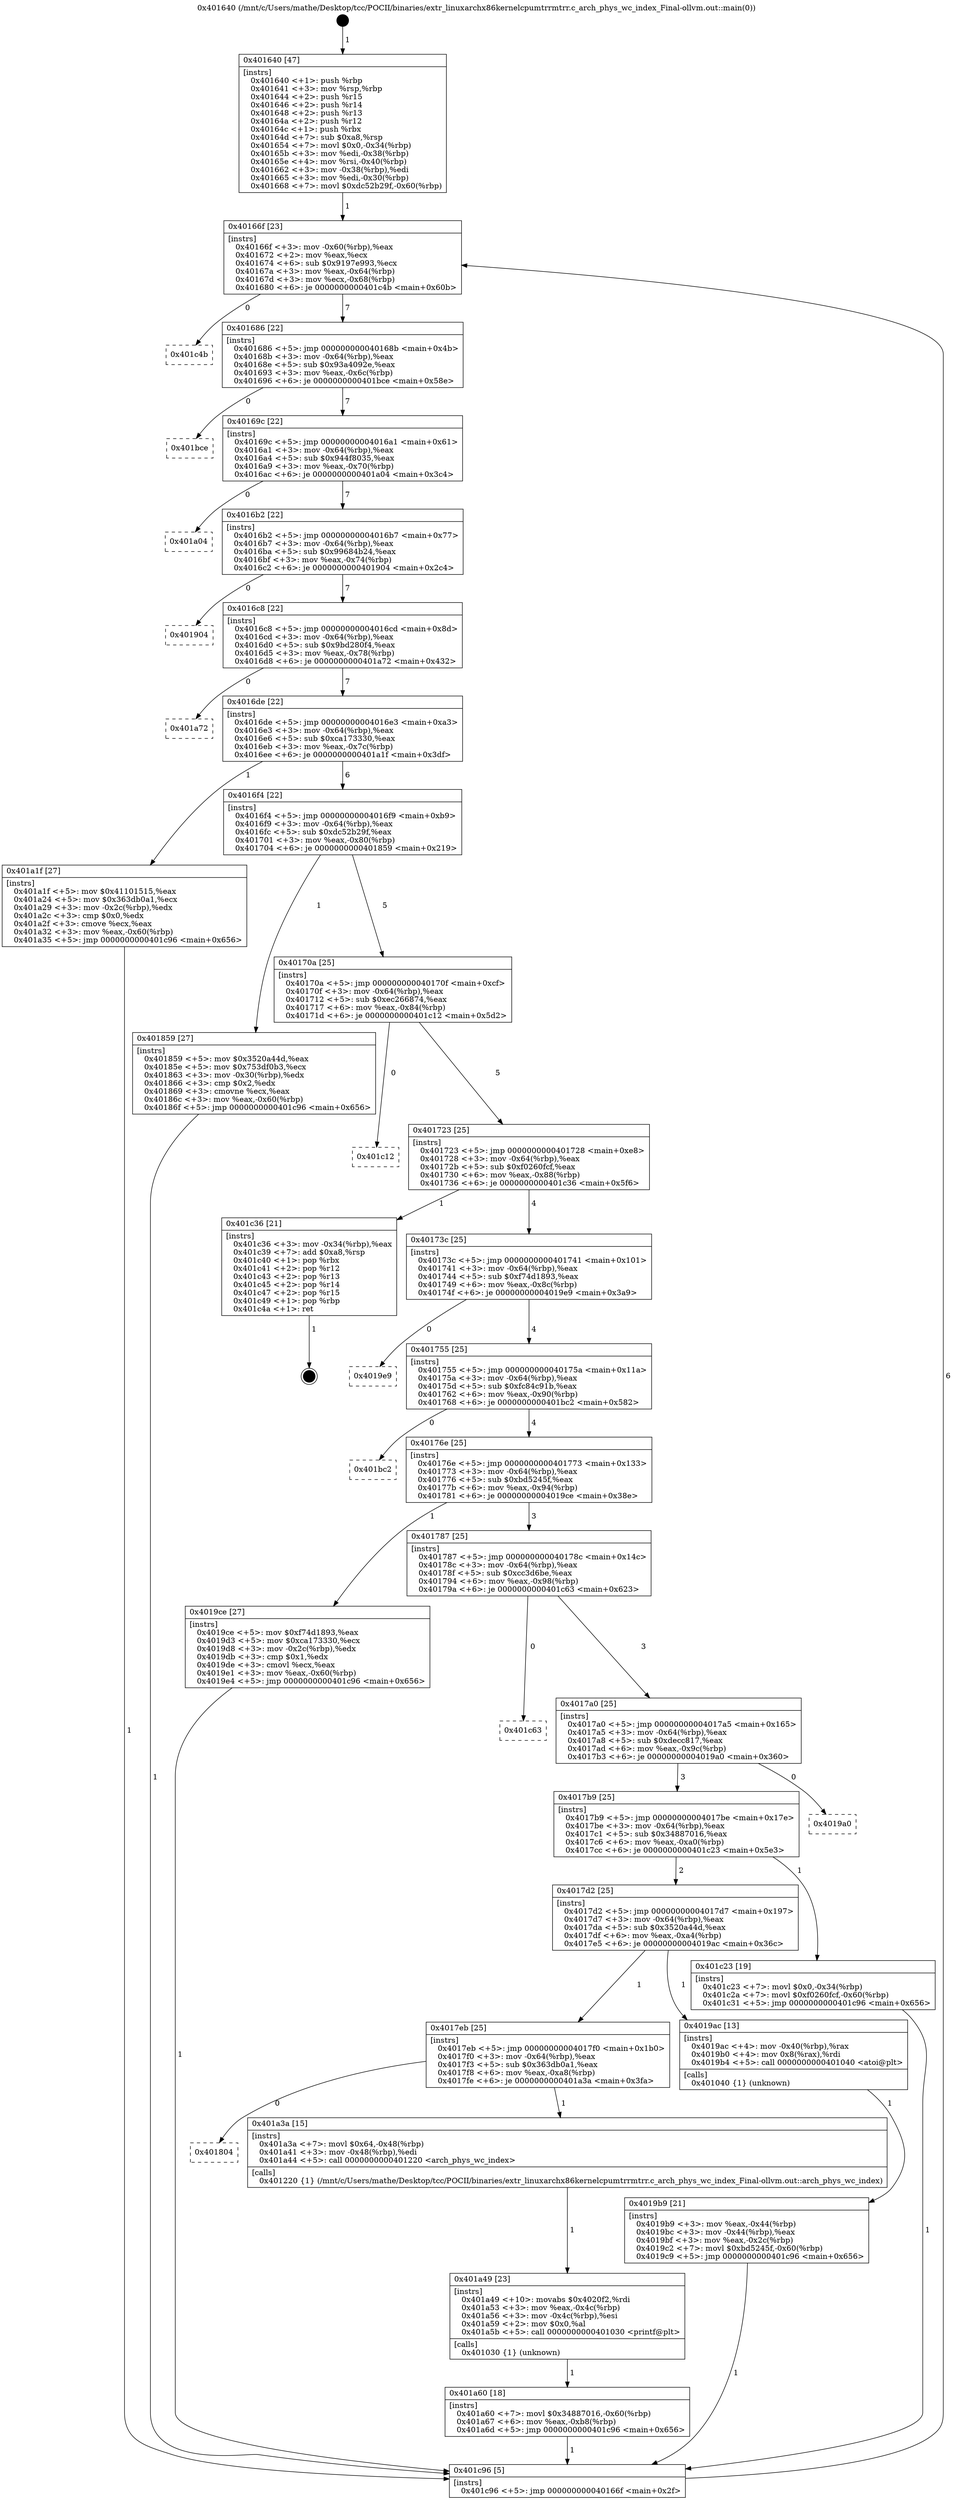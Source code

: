 digraph "0x401640" {
  label = "0x401640 (/mnt/c/Users/mathe/Desktop/tcc/POCII/binaries/extr_linuxarchx86kernelcpumtrrmtrr.c_arch_phys_wc_index_Final-ollvm.out::main(0))"
  labelloc = "t"
  node[shape=record]

  Entry [label="",width=0.3,height=0.3,shape=circle,fillcolor=black,style=filled]
  "0x40166f" [label="{
     0x40166f [23]\l
     | [instrs]\l
     &nbsp;&nbsp;0x40166f \<+3\>: mov -0x60(%rbp),%eax\l
     &nbsp;&nbsp;0x401672 \<+2\>: mov %eax,%ecx\l
     &nbsp;&nbsp;0x401674 \<+6\>: sub $0x9197e993,%ecx\l
     &nbsp;&nbsp;0x40167a \<+3\>: mov %eax,-0x64(%rbp)\l
     &nbsp;&nbsp;0x40167d \<+3\>: mov %ecx,-0x68(%rbp)\l
     &nbsp;&nbsp;0x401680 \<+6\>: je 0000000000401c4b \<main+0x60b\>\l
  }"]
  "0x401c4b" [label="{
     0x401c4b\l
  }", style=dashed]
  "0x401686" [label="{
     0x401686 [22]\l
     | [instrs]\l
     &nbsp;&nbsp;0x401686 \<+5\>: jmp 000000000040168b \<main+0x4b\>\l
     &nbsp;&nbsp;0x40168b \<+3\>: mov -0x64(%rbp),%eax\l
     &nbsp;&nbsp;0x40168e \<+5\>: sub $0x93a4092e,%eax\l
     &nbsp;&nbsp;0x401693 \<+3\>: mov %eax,-0x6c(%rbp)\l
     &nbsp;&nbsp;0x401696 \<+6\>: je 0000000000401bce \<main+0x58e\>\l
  }"]
  Exit [label="",width=0.3,height=0.3,shape=circle,fillcolor=black,style=filled,peripheries=2]
  "0x401bce" [label="{
     0x401bce\l
  }", style=dashed]
  "0x40169c" [label="{
     0x40169c [22]\l
     | [instrs]\l
     &nbsp;&nbsp;0x40169c \<+5\>: jmp 00000000004016a1 \<main+0x61\>\l
     &nbsp;&nbsp;0x4016a1 \<+3\>: mov -0x64(%rbp),%eax\l
     &nbsp;&nbsp;0x4016a4 \<+5\>: sub $0x944f8035,%eax\l
     &nbsp;&nbsp;0x4016a9 \<+3\>: mov %eax,-0x70(%rbp)\l
     &nbsp;&nbsp;0x4016ac \<+6\>: je 0000000000401a04 \<main+0x3c4\>\l
  }"]
  "0x401a60" [label="{
     0x401a60 [18]\l
     | [instrs]\l
     &nbsp;&nbsp;0x401a60 \<+7\>: movl $0x34887016,-0x60(%rbp)\l
     &nbsp;&nbsp;0x401a67 \<+6\>: mov %eax,-0xb8(%rbp)\l
     &nbsp;&nbsp;0x401a6d \<+5\>: jmp 0000000000401c96 \<main+0x656\>\l
  }"]
  "0x401a04" [label="{
     0x401a04\l
  }", style=dashed]
  "0x4016b2" [label="{
     0x4016b2 [22]\l
     | [instrs]\l
     &nbsp;&nbsp;0x4016b2 \<+5\>: jmp 00000000004016b7 \<main+0x77\>\l
     &nbsp;&nbsp;0x4016b7 \<+3\>: mov -0x64(%rbp),%eax\l
     &nbsp;&nbsp;0x4016ba \<+5\>: sub $0x99684b24,%eax\l
     &nbsp;&nbsp;0x4016bf \<+3\>: mov %eax,-0x74(%rbp)\l
     &nbsp;&nbsp;0x4016c2 \<+6\>: je 0000000000401904 \<main+0x2c4\>\l
  }"]
  "0x401a49" [label="{
     0x401a49 [23]\l
     | [instrs]\l
     &nbsp;&nbsp;0x401a49 \<+10\>: movabs $0x4020f2,%rdi\l
     &nbsp;&nbsp;0x401a53 \<+3\>: mov %eax,-0x4c(%rbp)\l
     &nbsp;&nbsp;0x401a56 \<+3\>: mov -0x4c(%rbp),%esi\l
     &nbsp;&nbsp;0x401a59 \<+2\>: mov $0x0,%al\l
     &nbsp;&nbsp;0x401a5b \<+5\>: call 0000000000401030 \<printf@plt\>\l
     | [calls]\l
     &nbsp;&nbsp;0x401030 \{1\} (unknown)\l
  }"]
  "0x401904" [label="{
     0x401904\l
  }", style=dashed]
  "0x4016c8" [label="{
     0x4016c8 [22]\l
     | [instrs]\l
     &nbsp;&nbsp;0x4016c8 \<+5\>: jmp 00000000004016cd \<main+0x8d\>\l
     &nbsp;&nbsp;0x4016cd \<+3\>: mov -0x64(%rbp),%eax\l
     &nbsp;&nbsp;0x4016d0 \<+5\>: sub $0x9bd280f4,%eax\l
     &nbsp;&nbsp;0x4016d5 \<+3\>: mov %eax,-0x78(%rbp)\l
     &nbsp;&nbsp;0x4016d8 \<+6\>: je 0000000000401a72 \<main+0x432\>\l
  }"]
  "0x401804" [label="{
     0x401804\l
  }", style=dashed]
  "0x401a72" [label="{
     0x401a72\l
  }", style=dashed]
  "0x4016de" [label="{
     0x4016de [22]\l
     | [instrs]\l
     &nbsp;&nbsp;0x4016de \<+5\>: jmp 00000000004016e3 \<main+0xa3\>\l
     &nbsp;&nbsp;0x4016e3 \<+3\>: mov -0x64(%rbp),%eax\l
     &nbsp;&nbsp;0x4016e6 \<+5\>: sub $0xca173330,%eax\l
     &nbsp;&nbsp;0x4016eb \<+3\>: mov %eax,-0x7c(%rbp)\l
     &nbsp;&nbsp;0x4016ee \<+6\>: je 0000000000401a1f \<main+0x3df\>\l
  }"]
  "0x401a3a" [label="{
     0x401a3a [15]\l
     | [instrs]\l
     &nbsp;&nbsp;0x401a3a \<+7\>: movl $0x64,-0x48(%rbp)\l
     &nbsp;&nbsp;0x401a41 \<+3\>: mov -0x48(%rbp),%edi\l
     &nbsp;&nbsp;0x401a44 \<+5\>: call 0000000000401220 \<arch_phys_wc_index\>\l
     | [calls]\l
     &nbsp;&nbsp;0x401220 \{1\} (/mnt/c/Users/mathe/Desktop/tcc/POCII/binaries/extr_linuxarchx86kernelcpumtrrmtrr.c_arch_phys_wc_index_Final-ollvm.out::arch_phys_wc_index)\l
  }"]
  "0x401a1f" [label="{
     0x401a1f [27]\l
     | [instrs]\l
     &nbsp;&nbsp;0x401a1f \<+5\>: mov $0x41101515,%eax\l
     &nbsp;&nbsp;0x401a24 \<+5\>: mov $0x363db0a1,%ecx\l
     &nbsp;&nbsp;0x401a29 \<+3\>: mov -0x2c(%rbp),%edx\l
     &nbsp;&nbsp;0x401a2c \<+3\>: cmp $0x0,%edx\l
     &nbsp;&nbsp;0x401a2f \<+3\>: cmove %ecx,%eax\l
     &nbsp;&nbsp;0x401a32 \<+3\>: mov %eax,-0x60(%rbp)\l
     &nbsp;&nbsp;0x401a35 \<+5\>: jmp 0000000000401c96 \<main+0x656\>\l
  }"]
  "0x4016f4" [label="{
     0x4016f4 [22]\l
     | [instrs]\l
     &nbsp;&nbsp;0x4016f4 \<+5\>: jmp 00000000004016f9 \<main+0xb9\>\l
     &nbsp;&nbsp;0x4016f9 \<+3\>: mov -0x64(%rbp),%eax\l
     &nbsp;&nbsp;0x4016fc \<+5\>: sub $0xdc52b29f,%eax\l
     &nbsp;&nbsp;0x401701 \<+3\>: mov %eax,-0x80(%rbp)\l
     &nbsp;&nbsp;0x401704 \<+6\>: je 0000000000401859 \<main+0x219\>\l
  }"]
  "0x4019b9" [label="{
     0x4019b9 [21]\l
     | [instrs]\l
     &nbsp;&nbsp;0x4019b9 \<+3\>: mov %eax,-0x44(%rbp)\l
     &nbsp;&nbsp;0x4019bc \<+3\>: mov -0x44(%rbp),%eax\l
     &nbsp;&nbsp;0x4019bf \<+3\>: mov %eax,-0x2c(%rbp)\l
     &nbsp;&nbsp;0x4019c2 \<+7\>: movl $0xbd5245f,-0x60(%rbp)\l
     &nbsp;&nbsp;0x4019c9 \<+5\>: jmp 0000000000401c96 \<main+0x656\>\l
  }"]
  "0x401859" [label="{
     0x401859 [27]\l
     | [instrs]\l
     &nbsp;&nbsp;0x401859 \<+5\>: mov $0x3520a44d,%eax\l
     &nbsp;&nbsp;0x40185e \<+5\>: mov $0x753df0b3,%ecx\l
     &nbsp;&nbsp;0x401863 \<+3\>: mov -0x30(%rbp),%edx\l
     &nbsp;&nbsp;0x401866 \<+3\>: cmp $0x2,%edx\l
     &nbsp;&nbsp;0x401869 \<+3\>: cmovne %ecx,%eax\l
     &nbsp;&nbsp;0x40186c \<+3\>: mov %eax,-0x60(%rbp)\l
     &nbsp;&nbsp;0x40186f \<+5\>: jmp 0000000000401c96 \<main+0x656\>\l
  }"]
  "0x40170a" [label="{
     0x40170a [25]\l
     | [instrs]\l
     &nbsp;&nbsp;0x40170a \<+5\>: jmp 000000000040170f \<main+0xcf\>\l
     &nbsp;&nbsp;0x40170f \<+3\>: mov -0x64(%rbp),%eax\l
     &nbsp;&nbsp;0x401712 \<+5\>: sub $0xec266874,%eax\l
     &nbsp;&nbsp;0x401717 \<+6\>: mov %eax,-0x84(%rbp)\l
     &nbsp;&nbsp;0x40171d \<+6\>: je 0000000000401c12 \<main+0x5d2\>\l
  }"]
  "0x401c96" [label="{
     0x401c96 [5]\l
     | [instrs]\l
     &nbsp;&nbsp;0x401c96 \<+5\>: jmp 000000000040166f \<main+0x2f\>\l
  }"]
  "0x401640" [label="{
     0x401640 [47]\l
     | [instrs]\l
     &nbsp;&nbsp;0x401640 \<+1\>: push %rbp\l
     &nbsp;&nbsp;0x401641 \<+3\>: mov %rsp,%rbp\l
     &nbsp;&nbsp;0x401644 \<+2\>: push %r15\l
     &nbsp;&nbsp;0x401646 \<+2\>: push %r14\l
     &nbsp;&nbsp;0x401648 \<+2\>: push %r13\l
     &nbsp;&nbsp;0x40164a \<+2\>: push %r12\l
     &nbsp;&nbsp;0x40164c \<+1\>: push %rbx\l
     &nbsp;&nbsp;0x40164d \<+7\>: sub $0xa8,%rsp\l
     &nbsp;&nbsp;0x401654 \<+7\>: movl $0x0,-0x34(%rbp)\l
     &nbsp;&nbsp;0x40165b \<+3\>: mov %edi,-0x38(%rbp)\l
     &nbsp;&nbsp;0x40165e \<+4\>: mov %rsi,-0x40(%rbp)\l
     &nbsp;&nbsp;0x401662 \<+3\>: mov -0x38(%rbp),%edi\l
     &nbsp;&nbsp;0x401665 \<+3\>: mov %edi,-0x30(%rbp)\l
     &nbsp;&nbsp;0x401668 \<+7\>: movl $0xdc52b29f,-0x60(%rbp)\l
  }"]
  "0x4017eb" [label="{
     0x4017eb [25]\l
     | [instrs]\l
     &nbsp;&nbsp;0x4017eb \<+5\>: jmp 00000000004017f0 \<main+0x1b0\>\l
     &nbsp;&nbsp;0x4017f0 \<+3\>: mov -0x64(%rbp),%eax\l
     &nbsp;&nbsp;0x4017f3 \<+5\>: sub $0x363db0a1,%eax\l
     &nbsp;&nbsp;0x4017f8 \<+6\>: mov %eax,-0xa8(%rbp)\l
     &nbsp;&nbsp;0x4017fe \<+6\>: je 0000000000401a3a \<main+0x3fa\>\l
  }"]
  "0x401c12" [label="{
     0x401c12\l
  }", style=dashed]
  "0x401723" [label="{
     0x401723 [25]\l
     | [instrs]\l
     &nbsp;&nbsp;0x401723 \<+5\>: jmp 0000000000401728 \<main+0xe8\>\l
     &nbsp;&nbsp;0x401728 \<+3\>: mov -0x64(%rbp),%eax\l
     &nbsp;&nbsp;0x40172b \<+5\>: sub $0xf0260fcf,%eax\l
     &nbsp;&nbsp;0x401730 \<+6\>: mov %eax,-0x88(%rbp)\l
     &nbsp;&nbsp;0x401736 \<+6\>: je 0000000000401c36 \<main+0x5f6\>\l
  }"]
  "0x4019ac" [label="{
     0x4019ac [13]\l
     | [instrs]\l
     &nbsp;&nbsp;0x4019ac \<+4\>: mov -0x40(%rbp),%rax\l
     &nbsp;&nbsp;0x4019b0 \<+4\>: mov 0x8(%rax),%rdi\l
     &nbsp;&nbsp;0x4019b4 \<+5\>: call 0000000000401040 \<atoi@plt\>\l
     | [calls]\l
     &nbsp;&nbsp;0x401040 \{1\} (unknown)\l
  }"]
  "0x401c36" [label="{
     0x401c36 [21]\l
     | [instrs]\l
     &nbsp;&nbsp;0x401c36 \<+3\>: mov -0x34(%rbp),%eax\l
     &nbsp;&nbsp;0x401c39 \<+7\>: add $0xa8,%rsp\l
     &nbsp;&nbsp;0x401c40 \<+1\>: pop %rbx\l
     &nbsp;&nbsp;0x401c41 \<+2\>: pop %r12\l
     &nbsp;&nbsp;0x401c43 \<+2\>: pop %r13\l
     &nbsp;&nbsp;0x401c45 \<+2\>: pop %r14\l
     &nbsp;&nbsp;0x401c47 \<+2\>: pop %r15\l
     &nbsp;&nbsp;0x401c49 \<+1\>: pop %rbp\l
     &nbsp;&nbsp;0x401c4a \<+1\>: ret\l
  }"]
  "0x40173c" [label="{
     0x40173c [25]\l
     | [instrs]\l
     &nbsp;&nbsp;0x40173c \<+5\>: jmp 0000000000401741 \<main+0x101\>\l
     &nbsp;&nbsp;0x401741 \<+3\>: mov -0x64(%rbp),%eax\l
     &nbsp;&nbsp;0x401744 \<+5\>: sub $0xf74d1893,%eax\l
     &nbsp;&nbsp;0x401749 \<+6\>: mov %eax,-0x8c(%rbp)\l
     &nbsp;&nbsp;0x40174f \<+6\>: je 00000000004019e9 \<main+0x3a9\>\l
  }"]
  "0x4017d2" [label="{
     0x4017d2 [25]\l
     | [instrs]\l
     &nbsp;&nbsp;0x4017d2 \<+5\>: jmp 00000000004017d7 \<main+0x197\>\l
     &nbsp;&nbsp;0x4017d7 \<+3\>: mov -0x64(%rbp),%eax\l
     &nbsp;&nbsp;0x4017da \<+5\>: sub $0x3520a44d,%eax\l
     &nbsp;&nbsp;0x4017df \<+6\>: mov %eax,-0xa4(%rbp)\l
     &nbsp;&nbsp;0x4017e5 \<+6\>: je 00000000004019ac \<main+0x36c\>\l
  }"]
  "0x4019e9" [label="{
     0x4019e9\l
  }", style=dashed]
  "0x401755" [label="{
     0x401755 [25]\l
     | [instrs]\l
     &nbsp;&nbsp;0x401755 \<+5\>: jmp 000000000040175a \<main+0x11a\>\l
     &nbsp;&nbsp;0x40175a \<+3\>: mov -0x64(%rbp),%eax\l
     &nbsp;&nbsp;0x40175d \<+5\>: sub $0xfc84c91b,%eax\l
     &nbsp;&nbsp;0x401762 \<+6\>: mov %eax,-0x90(%rbp)\l
     &nbsp;&nbsp;0x401768 \<+6\>: je 0000000000401bc2 \<main+0x582\>\l
  }"]
  "0x401c23" [label="{
     0x401c23 [19]\l
     | [instrs]\l
     &nbsp;&nbsp;0x401c23 \<+7\>: movl $0x0,-0x34(%rbp)\l
     &nbsp;&nbsp;0x401c2a \<+7\>: movl $0xf0260fcf,-0x60(%rbp)\l
     &nbsp;&nbsp;0x401c31 \<+5\>: jmp 0000000000401c96 \<main+0x656\>\l
  }"]
  "0x401bc2" [label="{
     0x401bc2\l
  }", style=dashed]
  "0x40176e" [label="{
     0x40176e [25]\l
     | [instrs]\l
     &nbsp;&nbsp;0x40176e \<+5\>: jmp 0000000000401773 \<main+0x133\>\l
     &nbsp;&nbsp;0x401773 \<+3\>: mov -0x64(%rbp),%eax\l
     &nbsp;&nbsp;0x401776 \<+5\>: sub $0xbd5245f,%eax\l
     &nbsp;&nbsp;0x40177b \<+6\>: mov %eax,-0x94(%rbp)\l
     &nbsp;&nbsp;0x401781 \<+6\>: je 00000000004019ce \<main+0x38e\>\l
  }"]
  "0x4017b9" [label="{
     0x4017b9 [25]\l
     | [instrs]\l
     &nbsp;&nbsp;0x4017b9 \<+5\>: jmp 00000000004017be \<main+0x17e\>\l
     &nbsp;&nbsp;0x4017be \<+3\>: mov -0x64(%rbp),%eax\l
     &nbsp;&nbsp;0x4017c1 \<+5\>: sub $0x34887016,%eax\l
     &nbsp;&nbsp;0x4017c6 \<+6\>: mov %eax,-0xa0(%rbp)\l
     &nbsp;&nbsp;0x4017cc \<+6\>: je 0000000000401c23 \<main+0x5e3\>\l
  }"]
  "0x4019ce" [label="{
     0x4019ce [27]\l
     | [instrs]\l
     &nbsp;&nbsp;0x4019ce \<+5\>: mov $0xf74d1893,%eax\l
     &nbsp;&nbsp;0x4019d3 \<+5\>: mov $0xca173330,%ecx\l
     &nbsp;&nbsp;0x4019d8 \<+3\>: mov -0x2c(%rbp),%edx\l
     &nbsp;&nbsp;0x4019db \<+3\>: cmp $0x1,%edx\l
     &nbsp;&nbsp;0x4019de \<+3\>: cmovl %ecx,%eax\l
     &nbsp;&nbsp;0x4019e1 \<+3\>: mov %eax,-0x60(%rbp)\l
     &nbsp;&nbsp;0x4019e4 \<+5\>: jmp 0000000000401c96 \<main+0x656\>\l
  }"]
  "0x401787" [label="{
     0x401787 [25]\l
     | [instrs]\l
     &nbsp;&nbsp;0x401787 \<+5\>: jmp 000000000040178c \<main+0x14c\>\l
     &nbsp;&nbsp;0x40178c \<+3\>: mov -0x64(%rbp),%eax\l
     &nbsp;&nbsp;0x40178f \<+5\>: sub $0xcc3d6be,%eax\l
     &nbsp;&nbsp;0x401794 \<+6\>: mov %eax,-0x98(%rbp)\l
     &nbsp;&nbsp;0x40179a \<+6\>: je 0000000000401c63 \<main+0x623\>\l
  }"]
  "0x4019a0" [label="{
     0x4019a0\l
  }", style=dashed]
  "0x401c63" [label="{
     0x401c63\l
  }", style=dashed]
  "0x4017a0" [label="{
     0x4017a0 [25]\l
     | [instrs]\l
     &nbsp;&nbsp;0x4017a0 \<+5\>: jmp 00000000004017a5 \<main+0x165\>\l
     &nbsp;&nbsp;0x4017a5 \<+3\>: mov -0x64(%rbp),%eax\l
     &nbsp;&nbsp;0x4017a8 \<+5\>: sub $0xdecc817,%eax\l
     &nbsp;&nbsp;0x4017ad \<+6\>: mov %eax,-0x9c(%rbp)\l
     &nbsp;&nbsp;0x4017b3 \<+6\>: je 00000000004019a0 \<main+0x360\>\l
  }"]
  Entry -> "0x401640" [label=" 1"]
  "0x40166f" -> "0x401c4b" [label=" 0"]
  "0x40166f" -> "0x401686" [label=" 7"]
  "0x401c36" -> Exit [label=" 1"]
  "0x401686" -> "0x401bce" [label=" 0"]
  "0x401686" -> "0x40169c" [label=" 7"]
  "0x401c23" -> "0x401c96" [label=" 1"]
  "0x40169c" -> "0x401a04" [label=" 0"]
  "0x40169c" -> "0x4016b2" [label=" 7"]
  "0x401a60" -> "0x401c96" [label=" 1"]
  "0x4016b2" -> "0x401904" [label=" 0"]
  "0x4016b2" -> "0x4016c8" [label=" 7"]
  "0x401a49" -> "0x401a60" [label=" 1"]
  "0x4016c8" -> "0x401a72" [label=" 0"]
  "0x4016c8" -> "0x4016de" [label=" 7"]
  "0x401a3a" -> "0x401a49" [label=" 1"]
  "0x4016de" -> "0x401a1f" [label=" 1"]
  "0x4016de" -> "0x4016f4" [label=" 6"]
  "0x4017eb" -> "0x401804" [label=" 0"]
  "0x4016f4" -> "0x401859" [label=" 1"]
  "0x4016f4" -> "0x40170a" [label=" 5"]
  "0x401859" -> "0x401c96" [label=" 1"]
  "0x401640" -> "0x40166f" [label=" 1"]
  "0x401c96" -> "0x40166f" [label=" 6"]
  "0x4017eb" -> "0x401a3a" [label=" 1"]
  "0x40170a" -> "0x401c12" [label=" 0"]
  "0x40170a" -> "0x401723" [label=" 5"]
  "0x401a1f" -> "0x401c96" [label=" 1"]
  "0x401723" -> "0x401c36" [label=" 1"]
  "0x401723" -> "0x40173c" [label=" 4"]
  "0x4019ce" -> "0x401c96" [label=" 1"]
  "0x40173c" -> "0x4019e9" [label=" 0"]
  "0x40173c" -> "0x401755" [label=" 4"]
  "0x4019ac" -> "0x4019b9" [label=" 1"]
  "0x401755" -> "0x401bc2" [label=" 0"]
  "0x401755" -> "0x40176e" [label=" 4"]
  "0x4017d2" -> "0x4017eb" [label=" 1"]
  "0x40176e" -> "0x4019ce" [label=" 1"]
  "0x40176e" -> "0x401787" [label=" 3"]
  "0x4019b9" -> "0x401c96" [label=" 1"]
  "0x401787" -> "0x401c63" [label=" 0"]
  "0x401787" -> "0x4017a0" [label=" 3"]
  "0x4017b9" -> "0x4017d2" [label=" 2"]
  "0x4017a0" -> "0x4019a0" [label=" 0"]
  "0x4017a0" -> "0x4017b9" [label=" 3"]
  "0x4017d2" -> "0x4019ac" [label=" 1"]
  "0x4017b9" -> "0x401c23" [label=" 1"]
}

